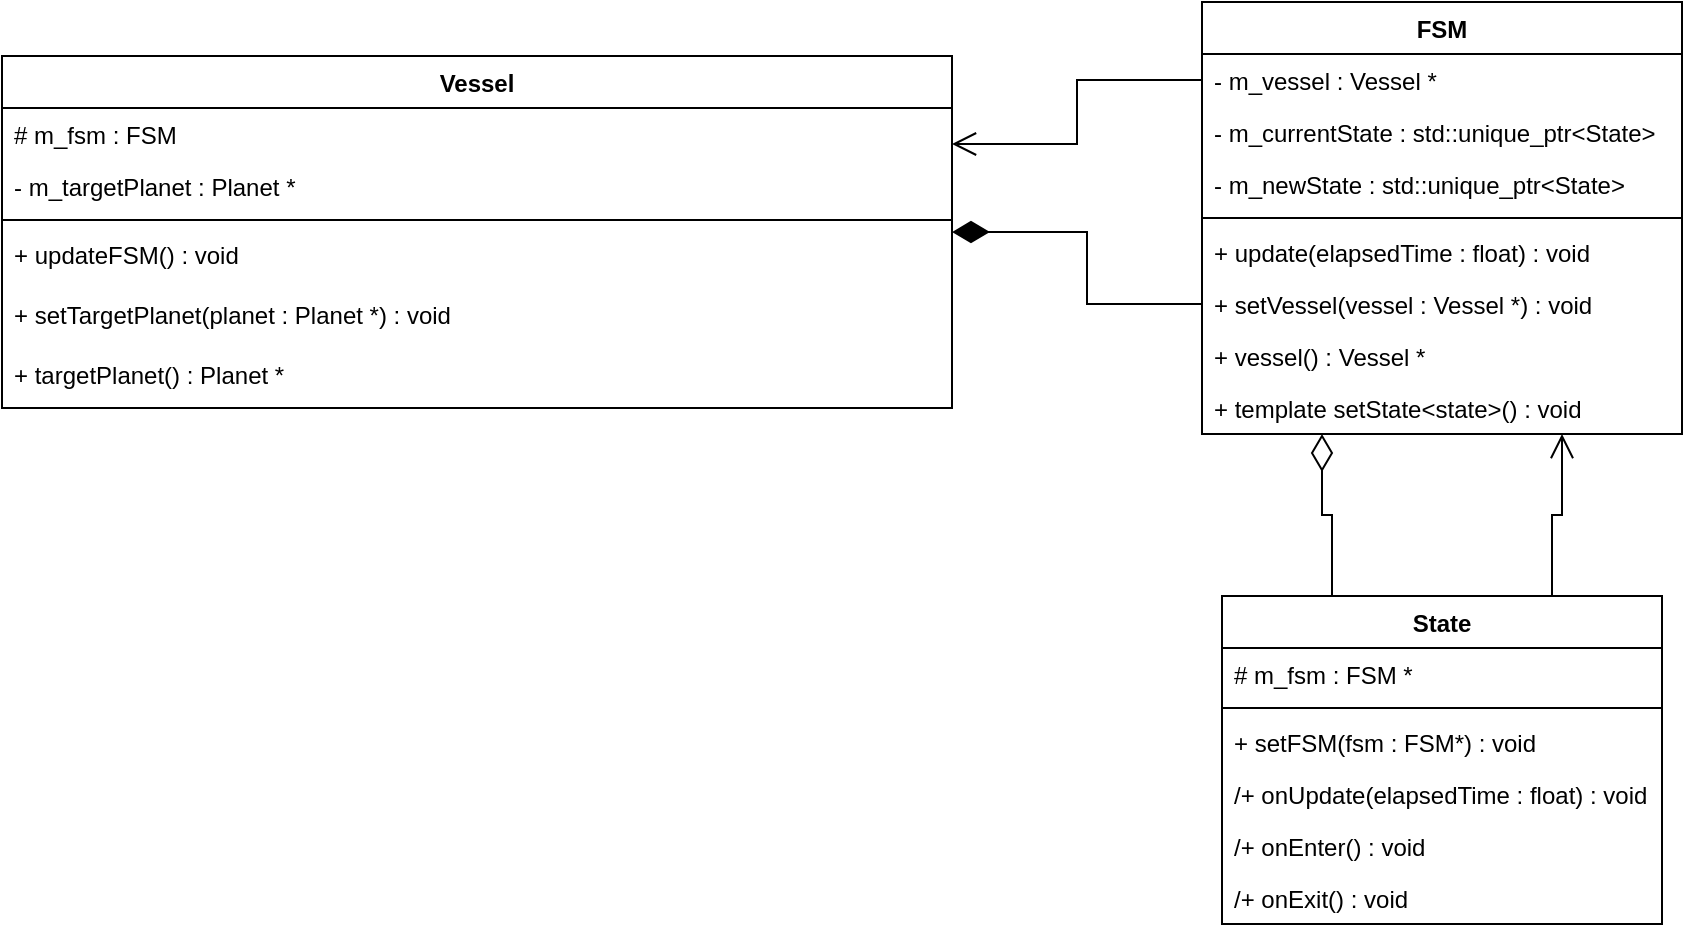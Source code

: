 <mxfile version="10.5.0" type="device"><diagram id="kNIu9kmj5TSoABjtl2Bx" name="Page-1"><mxGraphModel dx="2691" dy="2551" grid="1" gridSize="10" guides="1" tooltips="1" connect="1" arrows="1" fold="1" page="1" pageScale="1" pageWidth="1169" pageHeight="1654" math="0" shadow="0"><root><mxCell id="0"/><mxCell id="1" parent="0"/><mxCell id="PIn1847srQ3GTdB9Asoe-32" style="edgeStyle=orthogonalEdgeStyle;rounded=0;orthogonalLoop=1;jettySize=auto;html=1;endArrow=diamondThin;endFill=1;endSize=16;exitX=0;exitY=0.5;exitDx=0;exitDy=0;" edge="1" parent="1" source="PIn1847srQ3GTdB9Asoe-15" target="PIn1847srQ3GTdB9Asoe-1"><mxGeometry relative="1" as="geometry"/></mxCell><mxCell id="PIn1847srQ3GTdB9Asoe-1" value="Vessel&#10;" style="swimlane;fontStyle=1;align=center;verticalAlign=top;childLayout=stackLayout;horizontal=1;startSize=26;horizontalStack=0;resizeParent=1;resizeParentMax=0;resizeLast=0;collapsible=1;marginBottom=0;" vertex="1" parent="1"><mxGeometry x="-930" y="-1541" width="475" height="176" as="geometry"><mxRectangle x="-70" y="-27" width="70" height="26" as="alternateBounds"/></mxGeometry></mxCell><mxCell id="PIn1847srQ3GTdB9Asoe-2" value="# m_fsm : FSM" style="text;strokeColor=none;fillColor=none;align=left;verticalAlign=top;spacingLeft=4;spacingRight=4;overflow=hidden;rotatable=0;points=[[0,0.5],[1,0.5]];portConstraint=eastwest;" vertex="1" parent="PIn1847srQ3GTdB9Asoe-1"><mxGeometry y="26" width="475" height="26" as="geometry"/></mxCell><mxCell id="PIn1847srQ3GTdB9Asoe-34" value="- m_targetPlanet : Planet *" style="text;strokeColor=none;fillColor=none;align=left;verticalAlign=top;spacingLeft=4;spacingRight=4;overflow=hidden;rotatable=0;points=[[0,0.5],[1,0.5]];portConstraint=eastwest;" vertex="1" parent="PIn1847srQ3GTdB9Asoe-1"><mxGeometry y="52" width="475" height="26" as="geometry"/></mxCell><mxCell id="PIn1847srQ3GTdB9Asoe-3" value="" style="line;strokeWidth=1;fillColor=none;align=left;verticalAlign=middle;spacingTop=-1;spacingLeft=3;spacingRight=3;rotatable=0;labelPosition=right;points=[];portConstraint=eastwest;" vertex="1" parent="PIn1847srQ3GTdB9Asoe-1"><mxGeometry y="78" width="475" height="8" as="geometry"/></mxCell><mxCell id="PIn1847srQ3GTdB9Asoe-4" value="+ updateFSM() : void" style="text;strokeColor=none;fillColor=none;align=left;verticalAlign=top;spacingLeft=4;spacingRight=4;overflow=hidden;rotatable=0;points=[[0,0.5],[1,0.5]];portConstraint=eastwest;" vertex="1" parent="PIn1847srQ3GTdB9Asoe-1"><mxGeometry y="86" width="475" height="30" as="geometry"/></mxCell><mxCell id="PIn1847srQ3GTdB9Asoe-5" value="+ setTargetPlanet(planet : Planet *) : void" style="text;strokeColor=none;fillColor=none;align=left;verticalAlign=top;spacingLeft=4;spacingRight=4;overflow=hidden;rotatable=0;points=[[0,0.5],[1,0.5]];portConstraint=eastwest;" vertex="1" parent="PIn1847srQ3GTdB9Asoe-1"><mxGeometry y="116" width="475" height="30" as="geometry"/></mxCell><mxCell id="PIn1847srQ3GTdB9Asoe-33" value="+ targetPlanet() : Planet *" style="text;strokeColor=none;fillColor=none;align=left;verticalAlign=top;spacingLeft=4;spacingRight=4;overflow=hidden;rotatable=0;points=[[0,0.5],[1,0.5]];portConstraint=eastwest;" vertex="1" parent="PIn1847srQ3GTdB9Asoe-1"><mxGeometry y="146" width="475" height="30" as="geometry"/></mxCell><mxCell id="PIn1847srQ3GTdB9Asoe-7" value="FSM" style="swimlane;fontStyle=1;align=center;verticalAlign=top;childLayout=stackLayout;horizontal=1;startSize=26;horizontalStack=0;resizeParent=1;resizeParentMax=0;resizeLast=0;collapsible=1;marginBottom=0;" vertex="1" parent="1"><mxGeometry x="-330" y="-1568" width="240" height="216" as="geometry"/></mxCell><mxCell id="PIn1847srQ3GTdB9Asoe-8" value="- m_vessel : Vessel *" style="text;strokeColor=none;fillColor=none;align=left;verticalAlign=top;spacingLeft=4;spacingRight=4;overflow=hidden;rotatable=0;points=[[0,0.5],[1,0.5]];portConstraint=eastwest;" vertex="1" parent="PIn1847srQ3GTdB9Asoe-7"><mxGeometry y="26" width="240" height="26" as="geometry"/></mxCell><mxCell id="PIn1847srQ3GTdB9Asoe-21" value="- m_currentState : std::unique_ptr&lt;State&gt;" style="text;strokeColor=none;fillColor=none;align=left;verticalAlign=top;spacingLeft=4;spacingRight=4;overflow=hidden;rotatable=0;points=[[0,0.5],[1,0.5]];portConstraint=eastwest;" vertex="1" parent="PIn1847srQ3GTdB9Asoe-7"><mxGeometry y="52" width="240" height="26" as="geometry"/></mxCell><mxCell id="PIn1847srQ3GTdB9Asoe-23" value="- m_newState : std::unique_ptr&lt;State&gt;" style="text;strokeColor=none;fillColor=none;align=left;verticalAlign=top;spacingLeft=4;spacingRight=4;overflow=hidden;rotatable=0;points=[[0,0.5],[1,0.5]];portConstraint=eastwest;" vertex="1" parent="PIn1847srQ3GTdB9Asoe-7"><mxGeometry y="78" width="240" height="26" as="geometry"/></mxCell><mxCell id="PIn1847srQ3GTdB9Asoe-9" value="" style="line;strokeWidth=1;fillColor=none;align=left;verticalAlign=middle;spacingTop=-1;spacingLeft=3;spacingRight=3;rotatable=0;labelPosition=right;points=[];portConstraint=eastwest;" vertex="1" parent="PIn1847srQ3GTdB9Asoe-7"><mxGeometry y="104" width="240" height="8" as="geometry"/></mxCell><mxCell id="PIn1847srQ3GTdB9Asoe-10" value="+ update(elapsedTime : float) : void" style="text;strokeColor=none;fillColor=none;align=left;verticalAlign=top;spacingLeft=4;spacingRight=4;overflow=hidden;rotatable=0;points=[[0,0.5],[1,0.5]];portConstraint=eastwest;" vertex="1" parent="PIn1847srQ3GTdB9Asoe-7"><mxGeometry y="112" width="240" height="26" as="geometry"/></mxCell><mxCell id="PIn1847srQ3GTdB9Asoe-15" value="+ setVessel(vessel : Vessel *) : void" style="text;strokeColor=none;fillColor=none;align=left;verticalAlign=top;spacingLeft=4;spacingRight=4;overflow=hidden;rotatable=0;points=[[0,0.5],[1,0.5]];portConstraint=eastwest;" vertex="1" parent="PIn1847srQ3GTdB9Asoe-7"><mxGeometry y="138" width="240" height="26" as="geometry"/></mxCell><mxCell id="PIn1847srQ3GTdB9Asoe-25" value="+ vessel() : Vessel *" style="text;strokeColor=none;fillColor=none;align=left;verticalAlign=top;spacingLeft=4;spacingRight=4;overflow=hidden;rotatable=0;points=[[0,0.5],[1,0.5]];portConstraint=eastwest;" vertex="1" parent="PIn1847srQ3GTdB9Asoe-7"><mxGeometry y="164" width="240" height="26" as="geometry"/></mxCell><mxCell id="PIn1847srQ3GTdB9Asoe-22" value="+ template setState&lt;state&gt;() : void" style="text;strokeColor=none;fillColor=none;align=left;verticalAlign=top;spacingLeft=4;spacingRight=4;overflow=hidden;rotatable=0;points=[[0,0.5],[1,0.5]];portConstraint=eastwest;" vertex="1" parent="PIn1847srQ3GTdB9Asoe-7"><mxGeometry y="190" width="240" height="26" as="geometry"/></mxCell><mxCell id="PIn1847srQ3GTdB9Asoe-30" style="edgeStyle=orthogonalEdgeStyle;rounded=0;orthogonalLoop=1;jettySize=auto;html=1;exitX=0.75;exitY=0;exitDx=0;exitDy=0;entryX=0.75;entryY=1;entryDx=0;entryDy=0;endSize=10;endArrow=open;endFill=0;" edge="1" parent="1" source="PIn1847srQ3GTdB9Asoe-11" target="PIn1847srQ3GTdB9Asoe-7"><mxGeometry relative="1" as="geometry"/></mxCell><mxCell id="PIn1847srQ3GTdB9Asoe-11" value="State&#10;" style="swimlane;fontStyle=1;align=center;verticalAlign=top;childLayout=stackLayout;horizontal=1;startSize=26;horizontalStack=0;resizeParent=1;resizeParentMax=0;resizeLast=0;collapsible=1;marginBottom=0;" vertex="1" parent="1"><mxGeometry x="-320" y="-1271" width="220" height="164" as="geometry"/></mxCell><mxCell id="PIn1847srQ3GTdB9Asoe-12" value="# m_fsm : FSM *" style="text;strokeColor=none;fillColor=none;align=left;verticalAlign=top;spacingLeft=4;spacingRight=4;overflow=hidden;rotatable=0;points=[[0,0.5],[1,0.5]];portConstraint=eastwest;" vertex="1" parent="PIn1847srQ3GTdB9Asoe-11"><mxGeometry y="26" width="220" height="26" as="geometry"/></mxCell><mxCell id="PIn1847srQ3GTdB9Asoe-13" value="" style="line;strokeWidth=1;fillColor=none;align=left;verticalAlign=middle;spacingTop=-1;spacingLeft=3;spacingRight=3;rotatable=0;labelPosition=right;points=[];portConstraint=eastwest;" vertex="1" parent="PIn1847srQ3GTdB9Asoe-11"><mxGeometry y="52" width="220" height="8" as="geometry"/></mxCell><mxCell id="PIn1847srQ3GTdB9Asoe-17" value="+ setFSM(fsm : FSM*) : void" style="text;strokeColor=none;fillColor=none;align=left;verticalAlign=top;spacingLeft=4;spacingRight=4;overflow=hidden;rotatable=0;points=[[0,0.5],[1,0.5]];portConstraint=eastwest;" vertex="1" parent="PIn1847srQ3GTdB9Asoe-11"><mxGeometry y="60" width="220" height="26" as="geometry"/></mxCell><mxCell id="PIn1847srQ3GTdB9Asoe-14" value="/+ onUpdate(elapsedTime : float) : void" style="text;strokeColor=none;fillColor=none;align=left;verticalAlign=top;spacingLeft=4;spacingRight=4;overflow=hidden;rotatable=0;points=[[0,0.5],[1,0.5]];portConstraint=eastwest;" vertex="1" parent="PIn1847srQ3GTdB9Asoe-11"><mxGeometry y="86" width="220" height="26" as="geometry"/></mxCell><mxCell id="PIn1847srQ3GTdB9Asoe-16" value="/+ onEnter() : void" style="text;strokeColor=none;fillColor=none;align=left;verticalAlign=top;spacingLeft=4;spacingRight=4;overflow=hidden;rotatable=0;points=[[0,0.5],[1,0.5]];portConstraint=eastwest;" vertex="1" parent="PIn1847srQ3GTdB9Asoe-11"><mxGeometry y="112" width="220" height="26" as="geometry"/></mxCell><mxCell id="PIn1847srQ3GTdB9Asoe-18" value="/+ onExit() : void" style="text;strokeColor=none;fillColor=none;align=left;verticalAlign=top;spacingLeft=4;spacingRight=4;overflow=hidden;rotatable=0;points=[[0,0.5],[1,0.5]];portConstraint=eastwest;" vertex="1" parent="PIn1847srQ3GTdB9Asoe-11"><mxGeometry y="138" width="220" height="26" as="geometry"/></mxCell><mxCell id="PIn1847srQ3GTdB9Asoe-28" value="" style="endArrow=diamondThin;endFill=0;endSize=16;html=1;entryX=0.25;entryY=1;entryDx=0;entryDy=0;exitX=0.25;exitY=0;exitDx=0;exitDy=0;edgeStyle=orthogonalEdgeStyle;rounded=0;" edge="1" parent="1" source="PIn1847srQ3GTdB9Asoe-11" target="PIn1847srQ3GTdB9Asoe-7"><mxGeometry width="160" relative="1" as="geometry"><mxPoint x="-380" y="-1320" as="sourcePoint"/><mxPoint x="-220" y="-1320" as="targetPoint"/></mxGeometry></mxCell><mxCell id="PIn1847srQ3GTdB9Asoe-31" style="edgeStyle=orthogonalEdgeStyle;rounded=0;orthogonalLoop=1;jettySize=auto;html=1;exitX=0;exitY=0.5;exitDx=0;exitDy=0;entryX=1;entryY=0.25;entryDx=0;entryDy=0;endArrow=open;endFill=0;endSize=10;" edge="1" parent="1" source="PIn1847srQ3GTdB9Asoe-8" target="PIn1847srQ3GTdB9Asoe-1"><mxGeometry relative="1" as="geometry"/></mxCell></root></mxGraphModel></diagram></mxfile>